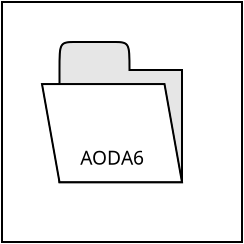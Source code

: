 <?xml version="1.0" encoding="UTF-8"?>
<dia:diagram xmlns:dia="http://www.lysator.liu.se/~alla/dia/"><dia:layer name="Background" visible="true"><dia:object type="Standard - Box" version="0" id="O0"><dia:attribute name="obj_pos"><dia:point val="0,0"/></dia:attribute><dia:attribute name="obj_bb"><dia:rectangle val="-0.05,-0.05;12.05,12.05"/></dia:attribute><dia:attribute name="elem_corner"><dia:point val="0,0"/></dia:attribute><dia:attribute name="elem_width"><dia:real val="12"/></dia:attribute><dia:attribute name="elem_height"><dia:real val="12"/></dia:attribute><dia:attribute name="show_background"><dia:boolean val="true"/></dia:attribute></dia:object><dia:object type="Filesystem - Folder" version="0" id="O1"><dia:attribute name="obj_pos"><dia:point val="2,2"/></dia:attribute><dia:attribute name="obj_bb"><dia:rectangle val="1.94,1.95;9.06,9.059"/></dia:attribute><dia:attribute name="elem_corner"><dia:point val="2,2"/></dia:attribute><dia:attribute name="elem_width"><dia:real val="7"/></dia:attribute><dia:attribute name="elem_height"><dia:real val="7.009"/></dia:attribute><dia:attribute name="show_background"><dia:boolean val="true"/></dia:attribute><dia:attribute name="flip_horizontal"><dia:boolean val="false"/></dia:attribute><dia:attribute name="flip_vertical"><dia:boolean val="false"/></dia:attribute><dia:attribute name="padding"><dia:real val="0.354"/></dia:attribute><dia:attribute name="text"><dia:composite type="text"><dia:attribute name="string"><dia:string>#


AODA6#</dia:string></dia:attribute><dia:attribute name="font"><dia:font family="sans" style="0" name="Courier"/></dia:attribute><dia:attribute name="height"><dia:real val="1.2"/></dia:attribute><dia:attribute name="pos"><dia:point val="5.5,3.455"/></dia:attribute><dia:attribute name="color"><dia:color val="#000000"/></dia:attribute><dia:attribute name="alignment"><dia:enum val="1"/></dia:attribute></dia:composite></dia:attribute></dia:object></dia:layer></dia:diagram>
